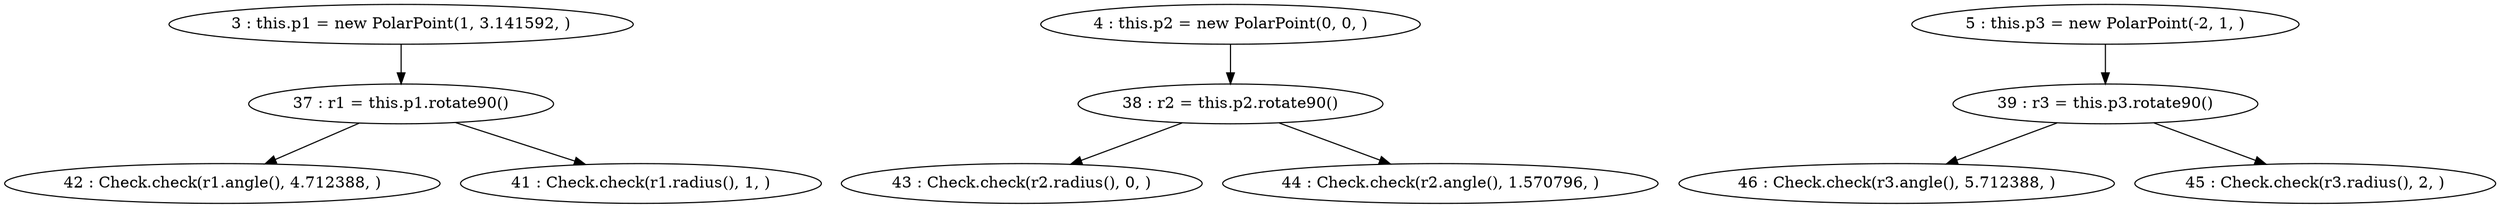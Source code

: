 digraph G {
"3 : this.p1 = new PolarPoint(1, 3.141592, )"
"3 : this.p1 = new PolarPoint(1, 3.141592, )" -> "37 : r1 = this.p1.rotate90()"
"4 : this.p2 = new PolarPoint(0, 0, )"
"4 : this.p2 = new PolarPoint(0, 0, )" -> "38 : r2 = this.p2.rotate90()"
"5 : this.p3 = new PolarPoint(-2, 1, )"
"5 : this.p3 = new PolarPoint(-2, 1, )" -> "39 : r3 = this.p3.rotate90()"
"37 : r1 = this.p1.rotate90()"
"37 : r1 = this.p1.rotate90()" -> "42 : Check.check(r1.angle(), 4.712388, )"
"37 : r1 = this.p1.rotate90()" -> "41 : Check.check(r1.radius(), 1, )"
"38 : r2 = this.p2.rotate90()"
"38 : r2 = this.p2.rotate90()" -> "43 : Check.check(r2.radius(), 0, )"
"38 : r2 = this.p2.rotate90()" -> "44 : Check.check(r2.angle(), 1.570796, )"
"39 : r3 = this.p3.rotate90()"
"39 : r3 = this.p3.rotate90()" -> "46 : Check.check(r3.angle(), 5.712388, )"
"39 : r3 = this.p3.rotate90()" -> "45 : Check.check(r3.radius(), 2, )"
"41 : Check.check(r1.radius(), 1, )"
"42 : Check.check(r1.angle(), 4.712388, )"
"43 : Check.check(r2.radius(), 0, )"
"44 : Check.check(r2.angle(), 1.570796, )"
"45 : Check.check(r3.radius(), 2, )"
"46 : Check.check(r3.angle(), 5.712388, )"
}